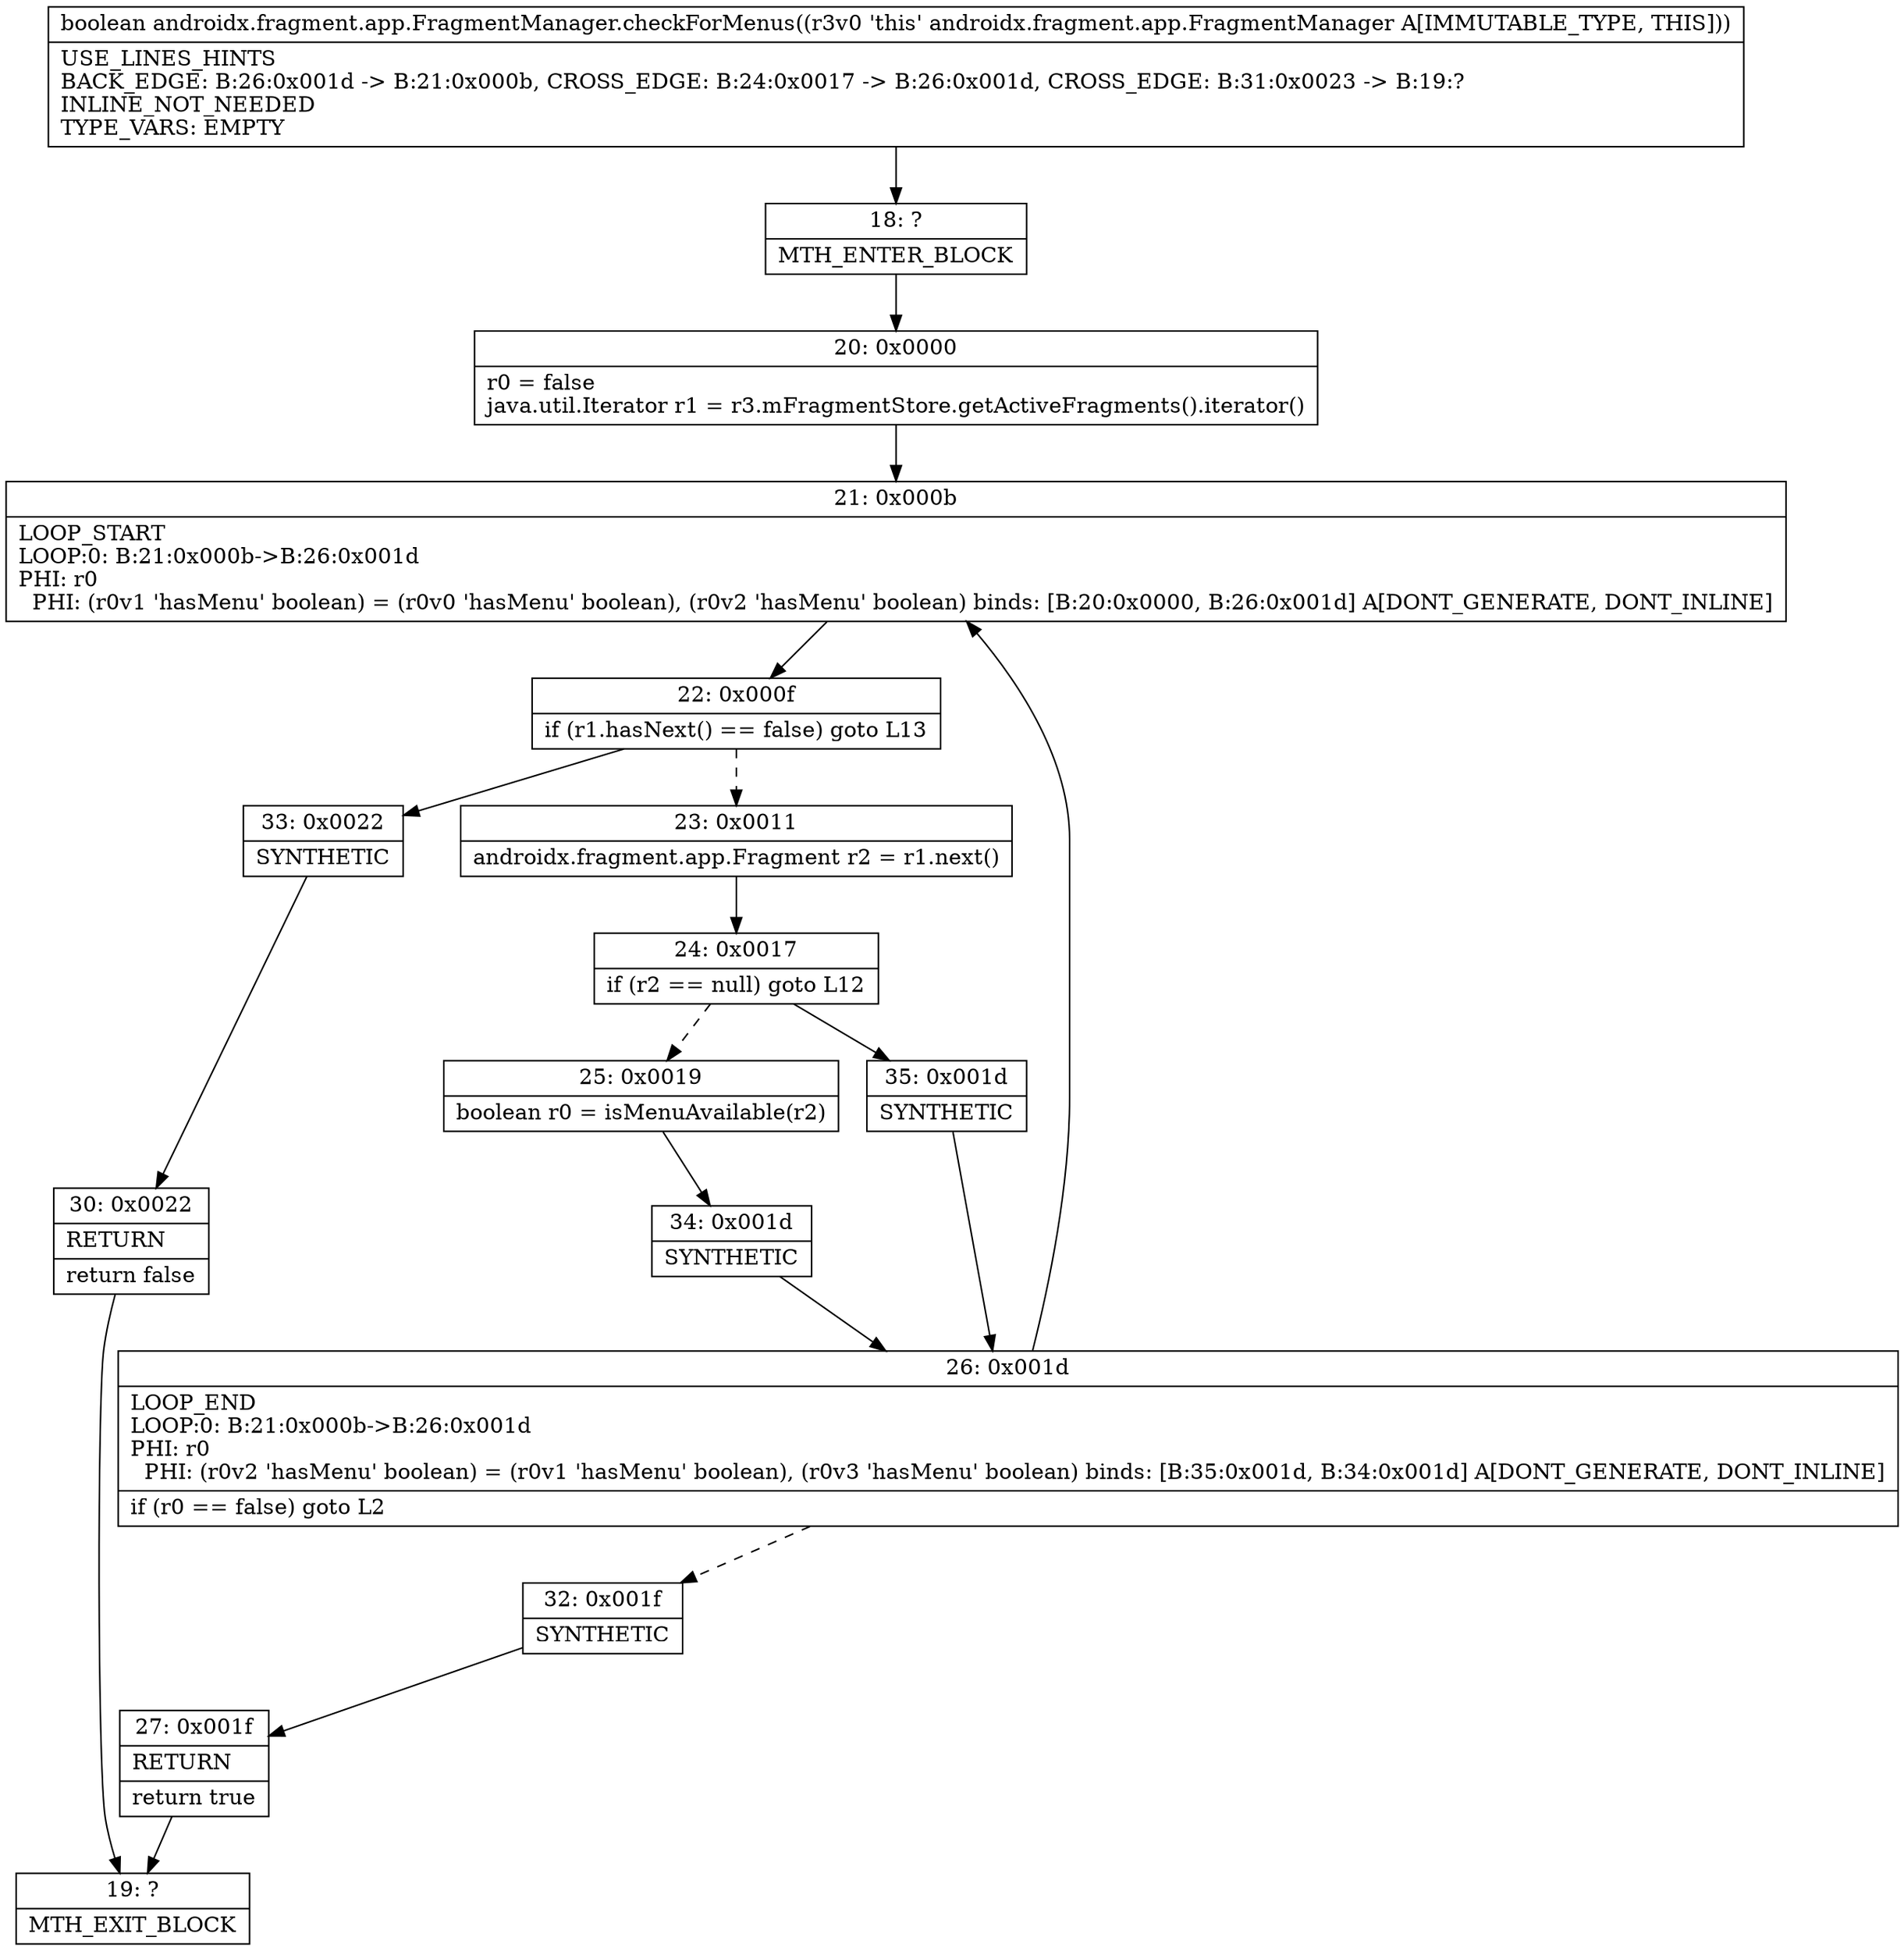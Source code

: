 digraph "CFG forandroidx.fragment.app.FragmentManager.checkForMenus()Z" {
Node_18 [shape=record,label="{18\:\ ?|MTH_ENTER_BLOCK\l}"];
Node_20 [shape=record,label="{20\:\ 0x0000|r0 = false\ljava.util.Iterator r1 = r3.mFragmentStore.getActiveFragments().iterator()\l}"];
Node_21 [shape=record,label="{21\:\ 0x000b|LOOP_START\lLOOP:0: B:21:0x000b\-\>B:26:0x001d\lPHI: r0 \l  PHI: (r0v1 'hasMenu' boolean) = (r0v0 'hasMenu' boolean), (r0v2 'hasMenu' boolean) binds: [B:20:0x0000, B:26:0x001d] A[DONT_GENERATE, DONT_INLINE]\l}"];
Node_22 [shape=record,label="{22\:\ 0x000f|if (r1.hasNext() == false) goto L13\l}"];
Node_23 [shape=record,label="{23\:\ 0x0011|androidx.fragment.app.Fragment r2 = r1.next()\l}"];
Node_24 [shape=record,label="{24\:\ 0x0017|if (r2 == null) goto L12\l}"];
Node_25 [shape=record,label="{25\:\ 0x0019|boolean r0 = isMenuAvailable(r2)\l}"];
Node_34 [shape=record,label="{34\:\ 0x001d|SYNTHETIC\l}"];
Node_26 [shape=record,label="{26\:\ 0x001d|LOOP_END\lLOOP:0: B:21:0x000b\-\>B:26:0x001d\lPHI: r0 \l  PHI: (r0v2 'hasMenu' boolean) = (r0v1 'hasMenu' boolean), (r0v3 'hasMenu' boolean) binds: [B:35:0x001d, B:34:0x001d] A[DONT_GENERATE, DONT_INLINE]\l|if (r0 == false) goto L2\l}"];
Node_32 [shape=record,label="{32\:\ 0x001f|SYNTHETIC\l}"];
Node_27 [shape=record,label="{27\:\ 0x001f|RETURN\l|return true\l}"];
Node_19 [shape=record,label="{19\:\ ?|MTH_EXIT_BLOCK\l}"];
Node_35 [shape=record,label="{35\:\ 0x001d|SYNTHETIC\l}"];
Node_33 [shape=record,label="{33\:\ 0x0022|SYNTHETIC\l}"];
Node_30 [shape=record,label="{30\:\ 0x0022|RETURN\l|return false\l}"];
MethodNode[shape=record,label="{boolean androidx.fragment.app.FragmentManager.checkForMenus((r3v0 'this' androidx.fragment.app.FragmentManager A[IMMUTABLE_TYPE, THIS]))  | USE_LINES_HINTS\lBACK_EDGE: B:26:0x001d \-\> B:21:0x000b, CROSS_EDGE: B:24:0x0017 \-\> B:26:0x001d, CROSS_EDGE: B:31:0x0023 \-\> B:19:?\lINLINE_NOT_NEEDED\lTYPE_VARS: EMPTY\l}"];
MethodNode -> Node_18;Node_18 -> Node_20;
Node_20 -> Node_21;
Node_21 -> Node_22;
Node_22 -> Node_23[style=dashed];
Node_22 -> Node_33;
Node_23 -> Node_24;
Node_24 -> Node_25[style=dashed];
Node_24 -> Node_35;
Node_25 -> Node_34;
Node_34 -> Node_26;
Node_26 -> Node_21;
Node_26 -> Node_32[style=dashed];
Node_32 -> Node_27;
Node_27 -> Node_19;
Node_35 -> Node_26;
Node_33 -> Node_30;
Node_30 -> Node_19;
}

